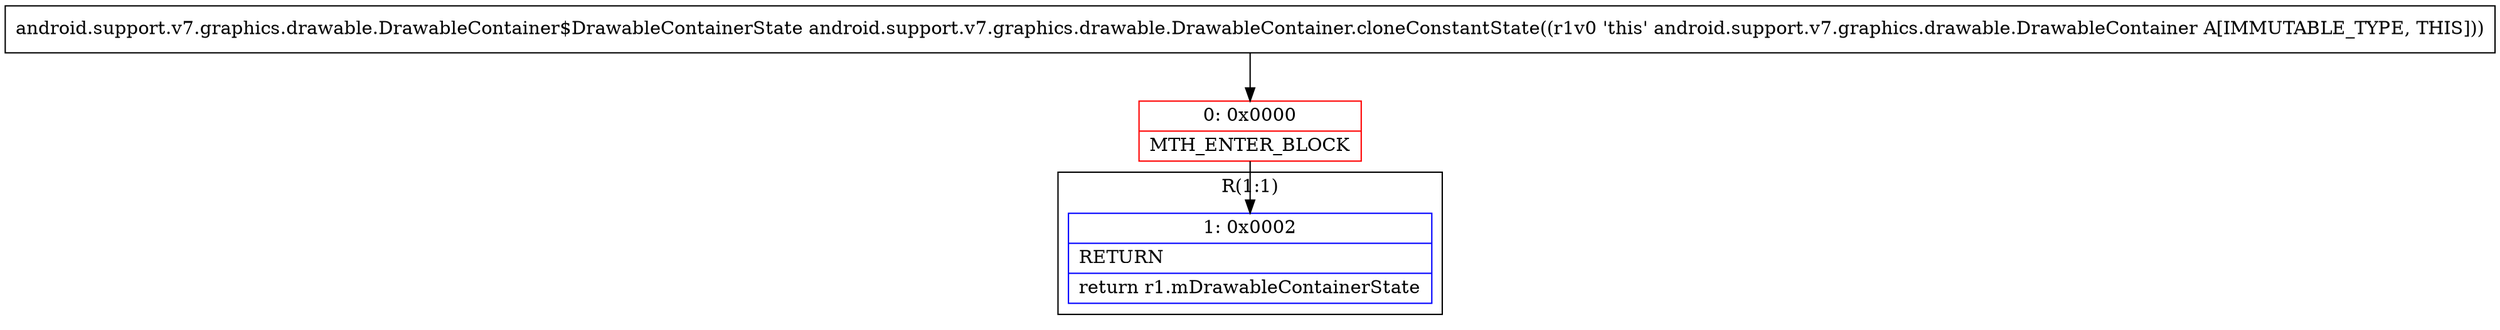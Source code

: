 digraph "CFG forandroid.support.v7.graphics.drawable.DrawableContainer.cloneConstantState()Landroid\/support\/v7\/graphics\/drawable\/DrawableContainer$DrawableContainerState;" {
subgraph cluster_Region_172523584 {
label = "R(1:1)";
node [shape=record,color=blue];
Node_1 [shape=record,label="{1\:\ 0x0002|RETURN\l|return r1.mDrawableContainerState\l}"];
}
Node_0 [shape=record,color=red,label="{0\:\ 0x0000|MTH_ENTER_BLOCK\l}"];
MethodNode[shape=record,label="{android.support.v7.graphics.drawable.DrawableContainer$DrawableContainerState android.support.v7.graphics.drawable.DrawableContainer.cloneConstantState((r1v0 'this' android.support.v7.graphics.drawable.DrawableContainer A[IMMUTABLE_TYPE, THIS])) }"];
MethodNode -> Node_0;
Node_0 -> Node_1;
}

